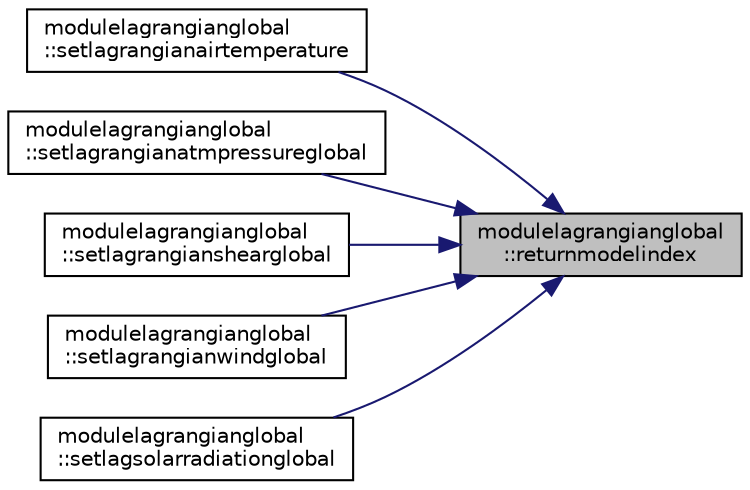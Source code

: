 digraph "modulelagrangianglobal::returnmodelindex"
{
 // LATEX_PDF_SIZE
  edge [fontname="Helvetica",fontsize="10",labelfontname="Helvetica",labelfontsize="10"];
  node [fontname="Helvetica",fontsize="10",shape=record];
  rankdir="RL";
  Node1 [label="modulelagrangianglobal\l::returnmodelindex",height=0.2,width=0.4,color="black", fillcolor="grey75", style="filled", fontcolor="black",tooltip=" "];
  Node1 -> Node2 [dir="back",color="midnightblue",fontsize="10",style="solid",fontname="Helvetica"];
  Node2 [label="modulelagrangianglobal\l::setlagrangianairtemperature",height=0.2,width=0.4,color="black", fillcolor="white", style="filled",URL="$namespacemodulelagrangianglobal.html#ae5f676580934f8f401128b976eca5807",tooltip=" "];
  Node1 -> Node3 [dir="back",color="midnightblue",fontsize="10",style="solid",fontname="Helvetica"];
  Node3 [label="modulelagrangianglobal\l::setlagrangianatmpressureglobal",height=0.2,width=0.4,color="black", fillcolor="white", style="filled",URL="$namespacemodulelagrangianglobal.html#a98a63aa4ad8e0057fcd9682992e94c72",tooltip=" "];
  Node1 -> Node4 [dir="back",color="midnightblue",fontsize="10",style="solid",fontname="Helvetica"];
  Node4 [label="modulelagrangianglobal\l::setlagrangianshearglobal",height=0.2,width=0.4,color="black", fillcolor="white", style="filled",URL="$namespacemodulelagrangianglobal.html#adc48b1a085b61254391390b4d5e28fa0",tooltip=" "];
  Node1 -> Node5 [dir="back",color="midnightblue",fontsize="10",style="solid",fontname="Helvetica"];
  Node5 [label="modulelagrangianglobal\l::setlagrangianwindglobal",height=0.2,width=0.4,color="black", fillcolor="white", style="filled",URL="$namespacemodulelagrangianglobal.html#ac53f073d4f18ccb94ad14b1b035b9bd6",tooltip=" "];
  Node1 -> Node6 [dir="back",color="midnightblue",fontsize="10",style="solid",fontname="Helvetica"];
  Node6 [label="modulelagrangianglobal\l::setlagsolarradiationglobal",height=0.2,width=0.4,color="black", fillcolor="white", style="filled",URL="$namespacemodulelagrangianglobal.html#a7a50386c8ebd93860ae227d772932cd8",tooltip=" "];
}
